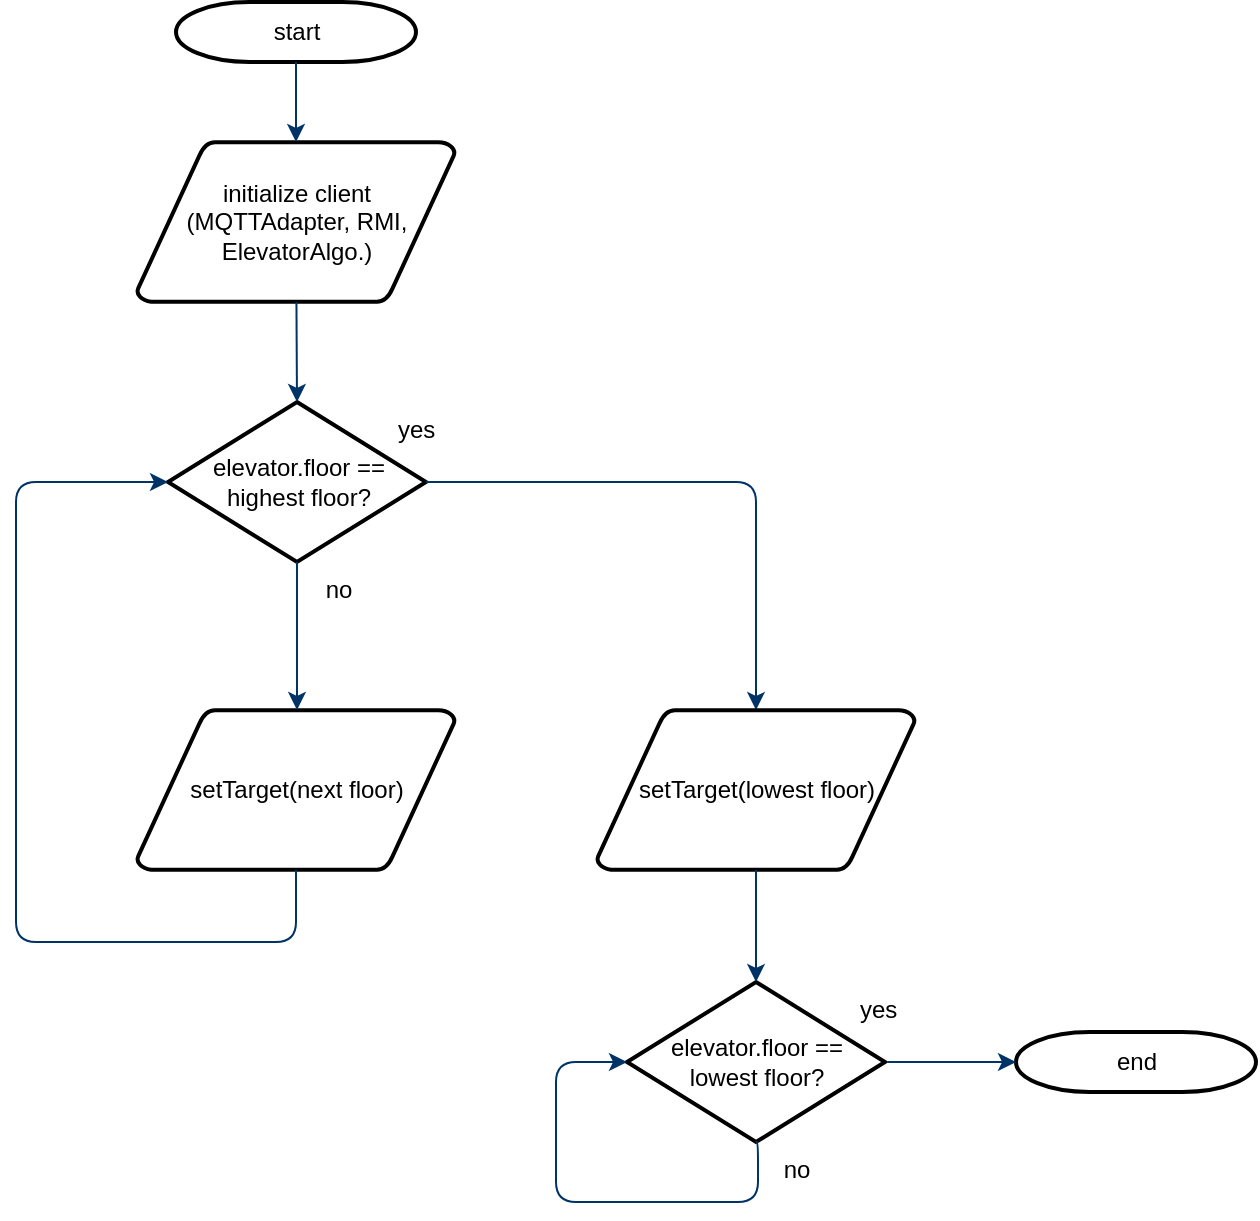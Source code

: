 <mxfile version="25.0.2">
  <diagram id="6a731a19-8d31-9384-78a2-239565b7b9f0" name="Page-1">
    <mxGraphModel dx="1434" dy="844" grid="1" gridSize="10" guides="1" tooltips="1" connect="1" arrows="1" fold="1" page="1" pageScale="1" pageWidth="1169" pageHeight="827" background="none" math="0" shadow="0">
      <root>
        <mxCell id="0" />
        <mxCell id="1" parent="0" />
        <mxCell id="2" value="start" style="shape=mxgraph.flowchart.terminator;strokeWidth=2;gradientColor=none;gradientDirection=north;fontStyle=0;html=1;" parent="1" vertex="1">
          <mxGeometry x="260" y="60" width="120" height="30" as="geometry" />
        </mxCell>
        <mxCell id="3" value="initialize client&lt;br&gt;(MQTTAdapter, RMI,&lt;br&gt;ElevatorAlgo.)" style="shape=mxgraph.flowchart.data;strokeWidth=2;gradientColor=none;gradientDirection=north;fontStyle=0;html=1;" parent="1" vertex="1">
          <mxGeometry x="240.5" y="130" width="159" height="80" as="geometry" />
        </mxCell>
        <mxCell id="4" value="setTarget(next floor)" style="shape=mxgraph.flowchart.data;strokeWidth=2;gradientColor=none;gradientDirection=north;fontStyle=0;html=1;" parent="1" vertex="1">
          <mxGeometry x="240.5" y="414" width="159" height="80" as="geometry" />
        </mxCell>
        <mxCell id="6" value="elevator.floor ==&lt;br&gt;highest floor?" style="shape=mxgraph.flowchart.decision;strokeWidth=2;gradientColor=none;gradientDirection=north;fontStyle=0;html=1;" parent="1" vertex="1">
          <mxGeometry x="256" y="260" width="129" height="80" as="geometry" />
        </mxCell>
        <mxCell id="7" style="fontStyle=1;strokeColor=#003366;strokeWidth=1;html=1;" parent="1" source="2" target="3" edge="1">
          <mxGeometry relative="1" as="geometry" />
        </mxCell>
        <mxCell id="8" style="fontStyle=1;strokeColor=#003366;strokeWidth=1;html=1;entryX=0.5;entryY=0;entryDx=0;entryDy=0;entryPerimeter=0;" parent="1" source="3" target="6" edge="1">
          <mxGeometry relative="1" as="geometry">
            <mxPoint x="320" y="250" as="targetPoint" />
          </mxGeometry>
        </mxCell>
        <mxCell id="10" value="" style="edgeStyle=elbowEdgeStyle;elbow=horizontal;exitX=1;exitY=0.5;exitPerimeter=0;fontStyle=1;strokeColor=#003366;strokeWidth=1;html=1;entryX=0.5;entryY=0;entryDx=0;entryDy=0;entryPerimeter=0;" parent="1" source="6" target="3R9wkMwZ8mtsocp9b0nn-55" edge="1">
          <mxGeometry x="381" y="28.5" width="100" height="100" as="geometry">
            <mxPoint x="750" y="447" as="sourcePoint" />
            <mxPoint x="560" y="410" as="targetPoint" />
            <Array as="points">
              <mxPoint x="550" y="350" />
            </Array>
          </mxGeometry>
        </mxCell>
        <mxCell id="11" value="yes" style="text;fontStyle=0;html=1;strokeColor=none;gradientColor=none;fillColor=none;strokeWidth=2;" parent="1" vertex="1">
          <mxGeometry x="369" y="260" width="40" height="26" as="geometry" />
        </mxCell>
        <mxCell id="12" value="" style="edgeStyle=elbowEdgeStyle;elbow=horizontal;fontColor=#001933;fontStyle=1;strokeColor=#003366;strokeWidth=1;html=1;" parent="1" source="6" target="4" edge="1">
          <mxGeometry width="100" height="100" as="geometry">
            <mxPoint y="100" as="sourcePoint" />
            <mxPoint x="100" as="targetPoint" />
          </mxGeometry>
        </mxCell>
        <mxCell id="14" value="no" style="text;fontStyle=0;html=1;strokeColor=none;gradientColor=none;fillColor=none;strokeWidth=2;align=center;" parent="1" vertex="1">
          <mxGeometry x="321" y="340" width="40" height="26" as="geometry" />
        </mxCell>
        <mxCell id="17" value="" style="edgeStyle=orthogonalEdgeStyle;elbow=horizontal;fontStyle=1;strokeColor=#003366;strokeWidth=1;html=1;entryX=0;entryY=0.5;entryDx=0;entryDy=0;entryPerimeter=0;exitX=0.5;exitY=1;exitDx=0;exitDy=0;exitPerimeter=0;" parent="1" source="4" target="6" edge="1">
          <mxGeometry width="100" height="100" as="geometry">
            <mxPoint x="310" y="530" as="sourcePoint" />
            <mxPoint x="257" y="330" as="targetPoint" />
            <Array as="points">
              <mxPoint x="320" y="530" />
              <mxPoint x="180" y="530" />
              <mxPoint x="180" y="300" />
            </Array>
          </mxGeometry>
        </mxCell>
        <mxCell id="40" value="end" style="shape=mxgraph.flowchart.terminator;strokeWidth=2;gradientColor=none;gradientDirection=north;fontStyle=0;html=1;" parent="1" vertex="1">
          <mxGeometry x="680" y="575" width="120" height="30" as="geometry" />
        </mxCell>
        <mxCell id="3R9wkMwZ8mtsocp9b0nn-55" value="setTarget(lowest floor)" style="shape=mxgraph.flowchart.data;strokeWidth=2;gradientColor=none;gradientDirection=north;fontStyle=0;html=1;" vertex="1" parent="1">
          <mxGeometry x="470.5" y="414" width="159" height="80" as="geometry" />
        </mxCell>
        <mxCell id="3R9wkMwZ8mtsocp9b0nn-56" value="elevator.floor ==&lt;br&gt;lowest floor?" style="shape=mxgraph.flowchart.decision;strokeWidth=2;gradientColor=none;gradientDirection=north;fontStyle=0;html=1;" vertex="1" parent="1">
          <mxGeometry x="485.5" y="550" width="129" height="80" as="geometry" />
        </mxCell>
        <mxCell id="3R9wkMwZ8mtsocp9b0nn-57" value="" style="edgeStyle=elbowEdgeStyle;elbow=horizontal;fontStyle=1;strokeColor=#003366;strokeWidth=1;html=1;exitX=0.5;exitY=1;exitDx=0;exitDy=0;exitPerimeter=0;entryX=0.5;entryY=0;entryDx=0;entryDy=0;entryPerimeter=0;" edge="1" parent="1" source="3R9wkMwZ8mtsocp9b0nn-55" target="3R9wkMwZ8mtsocp9b0nn-56">
          <mxGeometry width="100" height="100" as="geometry">
            <mxPoint x="450" y="560" as="sourcePoint" />
            <mxPoint x="450" y="706" as="targetPoint" />
          </mxGeometry>
        </mxCell>
        <mxCell id="3R9wkMwZ8mtsocp9b0nn-58" value="" style="elbow=horizontal;fontColor=#001933;fontStyle=1;strokeColor=#003366;strokeWidth=1;html=1;entryX=0;entryY=0.5;entryDx=0;entryDy=0;entryPerimeter=0;edgeStyle=orthogonalEdgeStyle;" edge="1" parent="1" target="3R9wkMwZ8mtsocp9b0nn-56">
          <mxGeometry width="100" height="100" as="geometry">
            <mxPoint x="550" y="630" as="sourcePoint" />
            <mxPoint x="550" y="704" as="targetPoint" />
            <Array as="points">
              <mxPoint x="551" y="630" />
              <mxPoint x="551" y="660" />
              <mxPoint x="450" y="660" />
              <mxPoint x="450" y="590" />
            </Array>
          </mxGeometry>
        </mxCell>
        <mxCell id="3R9wkMwZ8mtsocp9b0nn-59" value="no" style="text;fontStyle=0;html=1;strokeColor=none;gradientColor=none;fillColor=none;strokeWidth=2;align=center;" vertex="1" parent="1">
          <mxGeometry x="550" y="630" width="40" height="26" as="geometry" />
        </mxCell>
        <mxCell id="3R9wkMwZ8mtsocp9b0nn-60" value="" style="edgeStyle=elbowEdgeStyle;elbow=horizontal;exitX=1;exitY=0.5;exitPerimeter=0;fontStyle=1;strokeColor=#003366;strokeWidth=1;html=1;entryX=0;entryY=0.5;entryDx=0;entryDy=0;entryPerimeter=0;" edge="1" parent="1" target="40">
          <mxGeometry x="381" y="28.5" width="100" height="100" as="geometry">
            <mxPoint x="616" y="590" as="sourcePoint" />
            <mxPoint x="781" y="704" as="targetPoint" />
            <Array as="points" />
          </mxGeometry>
        </mxCell>
        <mxCell id="3R9wkMwZ8mtsocp9b0nn-61" value="yes" style="text;fontStyle=0;html=1;strokeColor=none;gradientColor=none;fillColor=none;strokeWidth=2;" vertex="1" parent="1">
          <mxGeometry x="600" y="550" width="40" height="26" as="geometry" />
        </mxCell>
      </root>
    </mxGraphModel>
  </diagram>
</mxfile>
